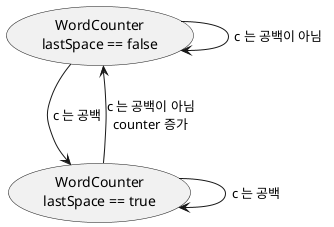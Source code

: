 @startuml
(WordCounter\nlastSpace == false) as (UC1)
(WordCounter\nlastSpace == true) as (UC2)
(UC1)-->(UC2) : c 는 공백
(UC1)<--(UC2) : c 는 공백이 아님\ncounter 증가
(UC1)-->(UC1) : c 는 공백이 아님
(UC2)->(UC2) : c 는 공백
@enduml